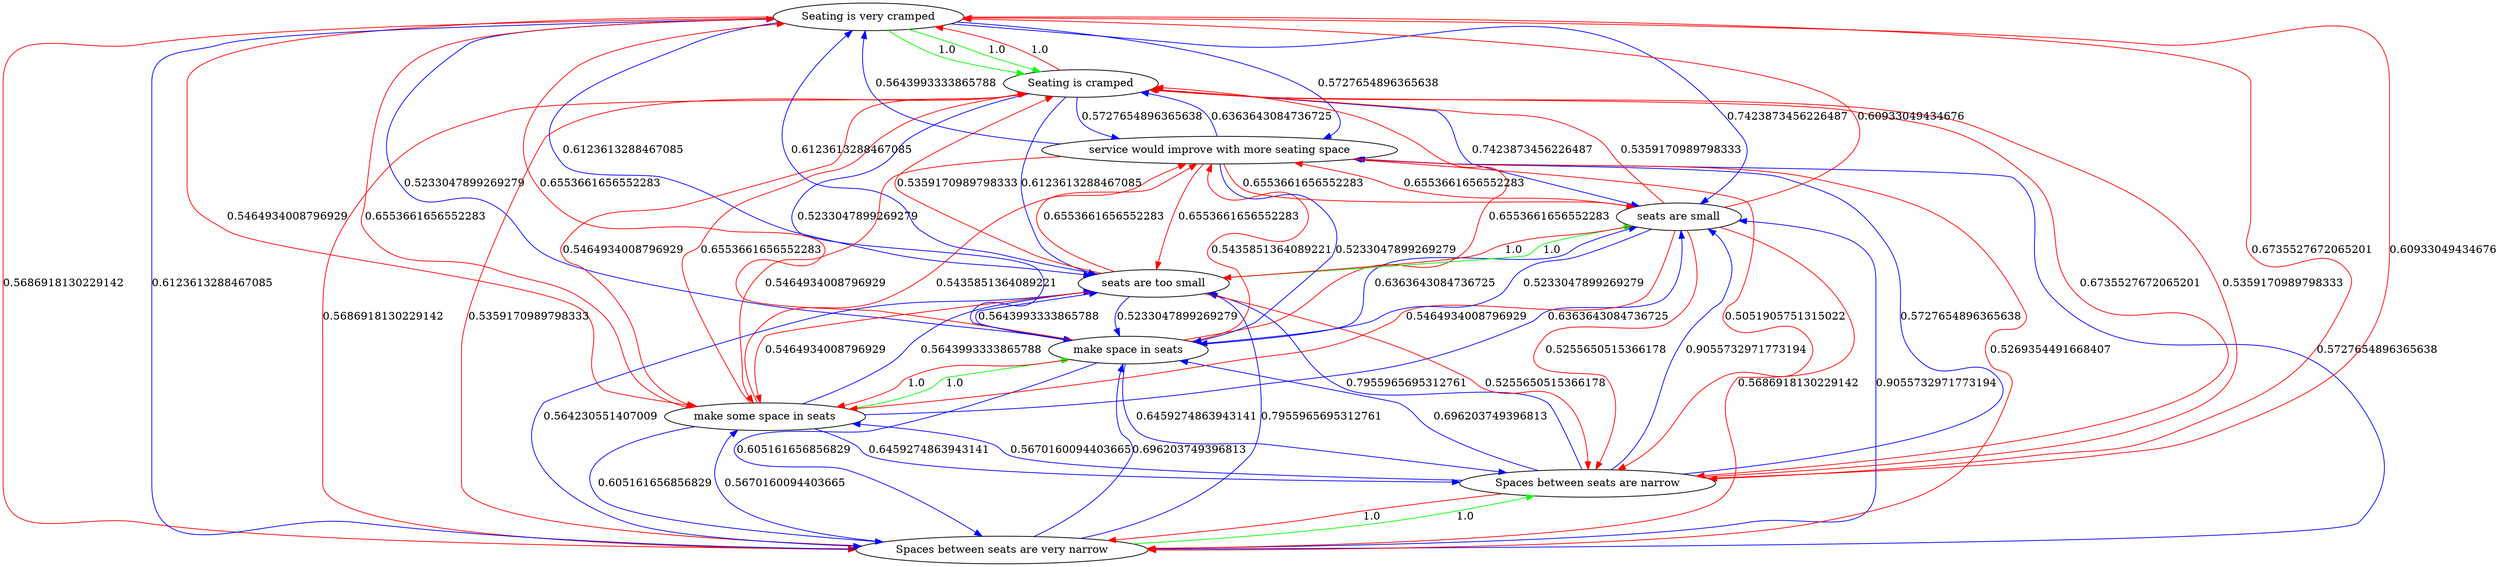 digraph rawGraph {
"Seating is very cramped";"Seating is cramped";"Spaces between seats are very narrow";"Spaces between seats are narrow";"make some space in seats";"make space in seats";"seats are too small";"seats are small";"service would improve with more seating space";"Seating is very cramped" -> "Seating is cramped" [label=1.0] [color=green]
"Seating is very cramped" -> "Seating is cramped" [label=1.0] [color=green]
"Seating is cramped" -> "Seating is very cramped" [label=1.0] [color=red]
"Spaces between seats are very narrow" -> "Spaces between seats are narrow" [label=1.0] [color=green]
"Spaces between seats are narrow" -> "Spaces between seats are very narrow" [label=1.0] [color=red]
"Seating is very cramped" -> "Spaces between seats are very narrow" [label=0.5686918130229142] [color=red]
"Seating is very cramped" -> "Spaces between seats are narrow" [label=0.6735527672065201] [color=red]
"Seating is cramped" -> "Spaces between seats are very narrow" [label=0.5686918130229142] [color=red]
"Seating is cramped" -> "Spaces between seats are narrow" [label=0.6735527672065201] [color=red]
"Spaces between seats are very narrow" -> "Seating is very cramped" [label=0.6123613288467085] [color=blue]
"Spaces between seats are very narrow" -> "Seating is cramped" [label=0.5359170989798333] [color=red]
"Spaces between seats are narrow" -> "Seating is very cramped" [label=0.60933049434676] [color=red]
"Spaces between seats are narrow" -> "Seating is cramped" [label=0.5359170989798333] [color=red]
"make some space in seats" -> "make space in seats" [label=1.0] [color=green]
"make space in seats" -> "make some space in seats" [label=1.0] [color=red]
"Seating is very cramped" -> "make some space in seats" [label=0.5464934008796929] [color=red]
"Seating is very cramped" -> "make space in seats" [label=0.5233047899269279] [color=blue]
"Seating is cramped" -> "make some space in seats" [label=0.5464934008796929] [color=red]
"Seating is cramped" -> "make space in seats" [label=0.5233047899269279] [color=blue]
"Spaces between seats are very narrow" -> "make some space in seats" [label=0.5670160094403665] [color=blue]
"Spaces between seats are very narrow" -> "make space in seats" [label=0.696203749396813] [color=blue]
"Spaces between seats are narrow" -> "make some space in seats" [label=0.5670160094403665] [color=blue]
"Spaces between seats are narrow" -> "make space in seats" [label=0.696203749396813] [color=blue]
"make some space in seats" -> "Seating is very cramped" [label=0.6553661656552283] [color=red]
"make some space in seats" -> "Seating is cramped" [label=0.6553661656552283] [color=red]
"make some space in seats" -> "Spaces between seats are very narrow" [label=0.605161656856829] [color=blue]
"make some space in seats" -> "Spaces between seats are narrow" [label=0.6459274863943141] [color=blue]
"make space in seats" -> "Seating is very cramped" [label=0.6553661656552283] [color=red]
"make space in seats" -> "Seating is cramped" [label=0.6553661656552283] [color=red]
"make space in seats" -> "Spaces between seats are very narrow" [label=0.605161656856829] [color=blue]
"make space in seats" -> "Spaces between seats are narrow" [label=0.6459274863943141] [color=blue]
"seats are too small" -> "seats are small" [label=1.0] [color=green]
"seats are small" -> "seats are too small" [label=1.0] [color=red]
"Seating is very cramped" -> "seats are too small" [label=0.6123613288467085] [color=blue]
"Seating is very cramped" -> "seats are small" [label=0.7423873456226487] [color=blue]
"Seating is cramped" -> "seats are too small" [label=0.6123613288467085] [color=blue]
"Seating is cramped" -> "seats are small" [label=0.7423873456226487] [color=blue]
"Spaces between seats are very narrow" -> "seats are too small" [label=0.7955965695312761] [color=blue]
"Spaces between seats are very narrow" -> "seats are small" [label=0.9055732971773194] [color=blue]
"Spaces between seats are narrow" -> "seats are too small" [label=0.7955965695312761] [color=blue]
"Spaces between seats are narrow" -> "seats are small" [label=0.9055732971773194] [color=blue]
"make some space in seats" -> "seats are too small" [label=0.5643993333865788] [color=blue]
"make some space in seats" -> "seats are small" [label=0.6363643084736725] [color=blue]
"make space in seats" -> "seats are too small" [label=0.5643993333865788] [color=blue]
"make space in seats" -> "seats are small" [label=0.6363643084736725] [color=blue]
"seats are too small" -> "Seating is very cramped" [label=0.6123613288467085] [color=blue]
"seats are too small" -> "Seating is cramped" [label=0.5359170989798333] [color=red]
"seats are too small" -> "Spaces between seats are very narrow" [label=0.564230551407009] [color=blue]
"seats are too small" -> "Spaces between seats are narrow" [label=0.5255650515366178] [color=red]
"seats are too small" -> "make some space in seats" [label=0.5464934008796929] [color=red]
"seats are too small" -> "make space in seats" [label=0.5233047899269279] [color=blue]
"seats are small" -> "Seating is very cramped" [label=0.60933049434676] [color=red]
"seats are small" -> "Seating is cramped" [label=0.5359170989798333] [color=red]
"seats are small" -> "Spaces between seats are very narrow" [label=0.5686918130229142] [color=red]
"seats are small" -> "Spaces between seats are narrow" [label=0.5255650515366178] [color=red]
"seats are small" -> "make some space in seats" [label=0.5464934008796929] [color=red]
"seats are small" -> "make space in seats" [label=0.5233047899269279] [color=blue]
"Seating is very cramped" -> "service would improve with more seating space" [label=0.5727654896365638] [color=blue]
"Seating is cramped" -> "service would improve with more seating space" [label=0.5727654896365638] [color=blue]
"Spaces between seats are very narrow" -> "service would improve with more seating space" [label=0.5727654896365638] [color=blue]
"Spaces between seats are narrow" -> "service would improve with more seating space" [label=0.5727654896365638] [color=blue]
"make some space in seats" -> "service would improve with more seating space" [label=0.5435851364089221] [color=red]
"make space in seats" -> "service would improve with more seating space" [label=0.5435851364089221] [color=red]
"seats are too small" -> "service would improve with more seating space" [label=0.6553661656552283] [color=red]
"seats are small" -> "service would improve with more seating space" [label=0.6553661656552283] [color=red]
"service would improve with more seating space" -> "Seating is very cramped" [label=0.5643993333865788] [color=blue]
"service would improve with more seating space" -> "Seating is cramped" [label=0.6363643084736725] [color=blue]
"service would improve with more seating space" -> "Spaces between seats are very narrow" [label=0.5269354491668407] [color=red]
"service would improve with more seating space" -> "Spaces between seats are narrow" [label=0.5051905751315022] [color=red]
"service would improve with more seating space" -> "make some space in seats" [label=0.5464934008796929] [color=red]
"service would improve with more seating space" -> "make space in seats" [label=0.5233047899269279] [color=blue]
"service would improve with more seating space" -> "seats are too small" [label=0.6553661656552283] [color=red]
"service would improve with more seating space" -> "seats are small" [label=0.6553661656552283] [color=red]
}
